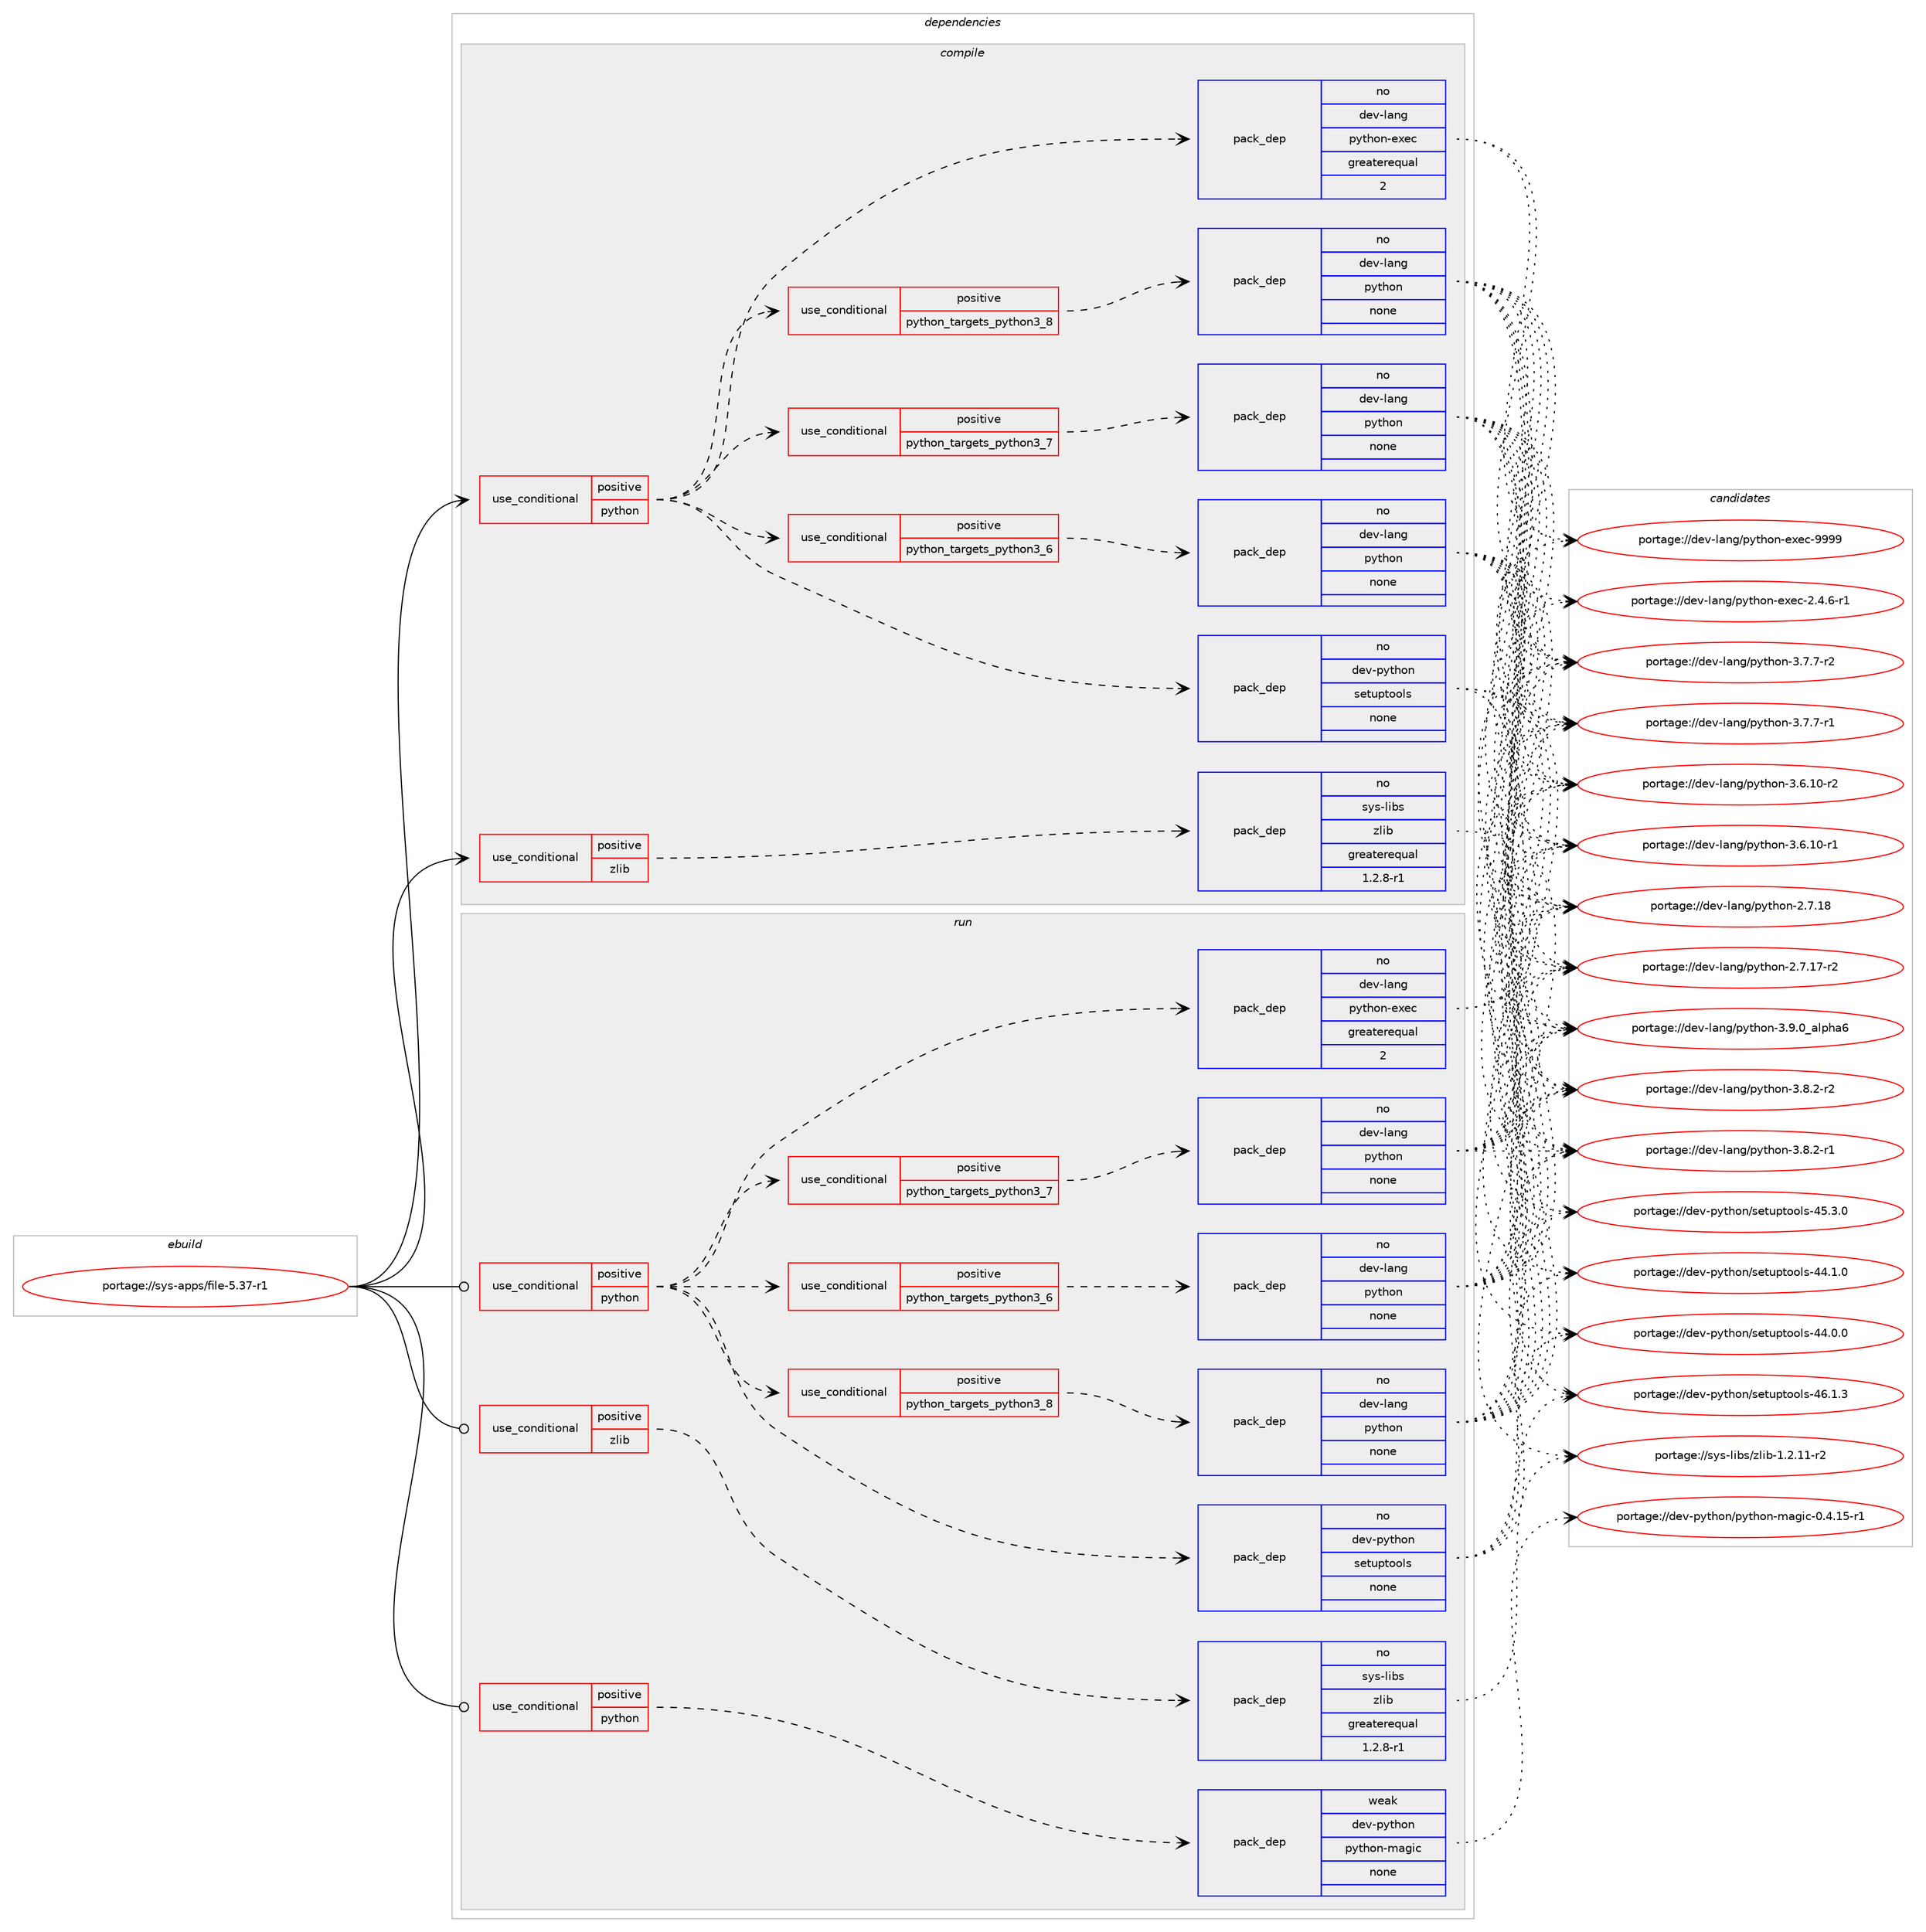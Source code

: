digraph prolog {

# *************
# Graph options
# *************

newrank=true;
concentrate=true;
compound=true;
graph [rankdir=LR,fontname=Helvetica,fontsize=10,ranksep=1.5];#, ranksep=2.5, nodesep=0.2];
edge  [arrowhead=vee];
node  [fontname=Helvetica,fontsize=10];

# **********
# The ebuild
# **********

subgraph cluster_leftcol {
color=gray;
rank=same;
label=<<i>ebuild</i>>;
id [label="portage://sys-apps/file-5.37-r1", color=red, width=4, href="../sys-apps/file-5.37-r1.svg"];
}

# ****************
# The dependencies
# ****************

subgraph cluster_midcol {
color=gray;
label=<<i>dependencies</i>>;
subgraph cluster_compile {
fillcolor="#eeeeee";
style=filled;
label=<<i>compile</i>>;
subgraph cond1429 {
dependency6524 [label=<<TABLE BORDER="0" CELLBORDER="1" CELLSPACING="0" CELLPADDING="4"><TR><TD ROWSPAN="3" CELLPADDING="10">use_conditional</TD></TR><TR><TD>positive</TD></TR><TR><TD>python</TD></TR></TABLE>>, shape=none, color=red];
subgraph cond1430 {
dependency6525 [label=<<TABLE BORDER="0" CELLBORDER="1" CELLSPACING="0" CELLPADDING="4"><TR><TD ROWSPAN="3" CELLPADDING="10">use_conditional</TD></TR><TR><TD>positive</TD></TR><TR><TD>python_targets_python3_6</TD></TR></TABLE>>, shape=none, color=red];
subgraph pack4983 {
dependency6526 [label=<<TABLE BORDER="0" CELLBORDER="1" CELLSPACING="0" CELLPADDING="4" WIDTH="220"><TR><TD ROWSPAN="6" CELLPADDING="30">pack_dep</TD></TR><TR><TD WIDTH="110">no</TD></TR><TR><TD>dev-lang</TD></TR><TR><TD>python</TD></TR><TR><TD>none</TD></TR><TR><TD></TD></TR></TABLE>>, shape=none, color=blue];
}
dependency6525:e -> dependency6526:w [weight=20,style="dashed",arrowhead="vee"];
}
dependency6524:e -> dependency6525:w [weight=20,style="dashed",arrowhead="vee"];
subgraph cond1431 {
dependency6527 [label=<<TABLE BORDER="0" CELLBORDER="1" CELLSPACING="0" CELLPADDING="4"><TR><TD ROWSPAN="3" CELLPADDING="10">use_conditional</TD></TR><TR><TD>positive</TD></TR><TR><TD>python_targets_python3_7</TD></TR></TABLE>>, shape=none, color=red];
subgraph pack4984 {
dependency6528 [label=<<TABLE BORDER="0" CELLBORDER="1" CELLSPACING="0" CELLPADDING="4" WIDTH="220"><TR><TD ROWSPAN="6" CELLPADDING="30">pack_dep</TD></TR><TR><TD WIDTH="110">no</TD></TR><TR><TD>dev-lang</TD></TR><TR><TD>python</TD></TR><TR><TD>none</TD></TR><TR><TD></TD></TR></TABLE>>, shape=none, color=blue];
}
dependency6527:e -> dependency6528:w [weight=20,style="dashed",arrowhead="vee"];
}
dependency6524:e -> dependency6527:w [weight=20,style="dashed",arrowhead="vee"];
subgraph cond1432 {
dependency6529 [label=<<TABLE BORDER="0" CELLBORDER="1" CELLSPACING="0" CELLPADDING="4"><TR><TD ROWSPAN="3" CELLPADDING="10">use_conditional</TD></TR><TR><TD>positive</TD></TR><TR><TD>python_targets_python3_8</TD></TR></TABLE>>, shape=none, color=red];
subgraph pack4985 {
dependency6530 [label=<<TABLE BORDER="0" CELLBORDER="1" CELLSPACING="0" CELLPADDING="4" WIDTH="220"><TR><TD ROWSPAN="6" CELLPADDING="30">pack_dep</TD></TR><TR><TD WIDTH="110">no</TD></TR><TR><TD>dev-lang</TD></TR><TR><TD>python</TD></TR><TR><TD>none</TD></TR><TR><TD></TD></TR></TABLE>>, shape=none, color=blue];
}
dependency6529:e -> dependency6530:w [weight=20,style="dashed",arrowhead="vee"];
}
dependency6524:e -> dependency6529:w [weight=20,style="dashed",arrowhead="vee"];
subgraph pack4986 {
dependency6531 [label=<<TABLE BORDER="0" CELLBORDER="1" CELLSPACING="0" CELLPADDING="4" WIDTH="220"><TR><TD ROWSPAN="6" CELLPADDING="30">pack_dep</TD></TR><TR><TD WIDTH="110">no</TD></TR><TR><TD>dev-lang</TD></TR><TR><TD>python-exec</TD></TR><TR><TD>greaterequal</TD></TR><TR><TD>2</TD></TR></TABLE>>, shape=none, color=blue];
}
dependency6524:e -> dependency6531:w [weight=20,style="dashed",arrowhead="vee"];
subgraph pack4987 {
dependency6532 [label=<<TABLE BORDER="0" CELLBORDER="1" CELLSPACING="0" CELLPADDING="4" WIDTH="220"><TR><TD ROWSPAN="6" CELLPADDING="30">pack_dep</TD></TR><TR><TD WIDTH="110">no</TD></TR><TR><TD>dev-python</TD></TR><TR><TD>setuptools</TD></TR><TR><TD>none</TD></TR><TR><TD></TD></TR></TABLE>>, shape=none, color=blue];
}
dependency6524:e -> dependency6532:w [weight=20,style="dashed",arrowhead="vee"];
}
id:e -> dependency6524:w [weight=20,style="solid",arrowhead="vee"];
subgraph cond1433 {
dependency6533 [label=<<TABLE BORDER="0" CELLBORDER="1" CELLSPACING="0" CELLPADDING="4"><TR><TD ROWSPAN="3" CELLPADDING="10">use_conditional</TD></TR><TR><TD>positive</TD></TR><TR><TD>zlib</TD></TR></TABLE>>, shape=none, color=red];
subgraph pack4988 {
dependency6534 [label=<<TABLE BORDER="0" CELLBORDER="1" CELLSPACING="0" CELLPADDING="4" WIDTH="220"><TR><TD ROWSPAN="6" CELLPADDING="30">pack_dep</TD></TR><TR><TD WIDTH="110">no</TD></TR><TR><TD>sys-libs</TD></TR><TR><TD>zlib</TD></TR><TR><TD>greaterequal</TD></TR><TR><TD>1.2.8-r1</TD></TR></TABLE>>, shape=none, color=blue];
}
dependency6533:e -> dependency6534:w [weight=20,style="dashed",arrowhead="vee"];
}
id:e -> dependency6533:w [weight=20,style="solid",arrowhead="vee"];
}
subgraph cluster_compileandrun {
fillcolor="#eeeeee";
style=filled;
label=<<i>compile and run</i>>;
}
subgraph cluster_run {
fillcolor="#eeeeee";
style=filled;
label=<<i>run</i>>;
subgraph cond1434 {
dependency6535 [label=<<TABLE BORDER="0" CELLBORDER="1" CELLSPACING="0" CELLPADDING="4"><TR><TD ROWSPAN="3" CELLPADDING="10">use_conditional</TD></TR><TR><TD>positive</TD></TR><TR><TD>python</TD></TR></TABLE>>, shape=none, color=red];
subgraph cond1435 {
dependency6536 [label=<<TABLE BORDER="0" CELLBORDER="1" CELLSPACING="0" CELLPADDING="4"><TR><TD ROWSPAN="3" CELLPADDING="10">use_conditional</TD></TR><TR><TD>positive</TD></TR><TR><TD>python_targets_python3_6</TD></TR></TABLE>>, shape=none, color=red];
subgraph pack4989 {
dependency6537 [label=<<TABLE BORDER="0" CELLBORDER="1" CELLSPACING="0" CELLPADDING="4" WIDTH="220"><TR><TD ROWSPAN="6" CELLPADDING="30">pack_dep</TD></TR><TR><TD WIDTH="110">no</TD></TR><TR><TD>dev-lang</TD></TR><TR><TD>python</TD></TR><TR><TD>none</TD></TR><TR><TD></TD></TR></TABLE>>, shape=none, color=blue];
}
dependency6536:e -> dependency6537:w [weight=20,style="dashed",arrowhead="vee"];
}
dependency6535:e -> dependency6536:w [weight=20,style="dashed",arrowhead="vee"];
subgraph cond1436 {
dependency6538 [label=<<TABLE BORDER="0" CELLBORDER="1" CELLSPACING="0" CELLPADDING="4"><TR><TD ROWSPAN="3" CELLPADDING="10">use_conditional</TD></TR><TR><TD>positive</TD></TR><TR><TD>python_targets_python3_7</TD></TR></TABLE>>, shape=none, color=red];
subgraph pack4990 {
dependency6539 [label=<<TABLE BORDER="0" CELLBORDER="1" CELLSPACING="0" CELLPADDING="4" WIDTH="220"><TR><TD ROWSPAN="6" CELLPADDING="30">pack_dep</TD></TR><TR><TD WIDTH="110">no</TD></TR><TR><TD>dev-lang</TD></TR><TR><TD>python</TD></TR><TR><TD>none</TD></TR><TR><TD></TD></TR></TABLE>>, shape=none, color=blue];
}
dependency6538:e -> dependency6539:w [weight=20,style="dashed",arrowhead="vee"];
}
dependency6535:e -> dependency6538:w [weight=20,style="dashed",arrowhead="vee"];
subgraph cond1437 {
dependency6540 [label=<<TABLE BORDER="0" CELLBORDER="1" CELLSPACING="0" CELLPADDING="4"><TR><TD ROWSPAN="3" CELLPADDING="10">use_conditional</TD></TR><TR><TD>positive</TD></TR><TR><TD>python_targets_python3_8</TD></TR></TABLE>>, shape=none, color=red];
subgraph pack4991 {
dependency6541 [label=<<TABLE BORDER="0" CELLBORDER="1" CELLSPACING="0" CELLPADDING="4" WIDTH="220"><TR><TD ROWSPAN="6" CELLPADDING="30">pack_dep</TD></TR><TR><TD WIDTH="110">no</TD></TR><TR><TD>dev-lang</TD></TR><TR><TD>python</TD></TR><TR><TD>none</TD></TR><TR><TD></TD></TR></TABLE>>, shape=none, color=blue];
}
dependency6540:e -> dependency6541:w [weight=20,style="dashed",arrowhead="vee"];
}
dependency6535:e -> dependency6540:w [weight=20,style="dashed",arrowhead="vee"];
subgraph pack4992 {
dependency6542 [label=<<TABLE BORDER="0" CELLBORDER="1" CELLSPACING="0" CELLPADDING="4" WIDTH="220"><TR><TD ROWSPAN="6" CELLPADDING="30">pack_dep</TD></TR><TR><TD WIDTH="110">no</TD></TR><TR><TD>dev-lang</TD></TR><TR><TD>python-exec</TD></TR><TR><TD>greaterequal</TD></TR><TR><TD>2</TD></TR></TABLE>>, shape=none, color=blue];
}
dependency6535:e -> dependency6542:w [weight=20,style="dashed",arrowhead="vee"];
subgraph pack4993 {
dependency6543 [label=<<TABLE BORDER="0" CELLBORDER="1" CELLSPACING="0" CELLPADDING="4" WIDTH="220"><TR><TD ROWSPAN="6" CELLPADDING="30">pack_dep</TD></TR><TR><TD WIDTH="110">no</TD></TR><TR><TD>dev-python</TD></TR><TR><TD>setuptools</TD></TR><TR><TD>none</TD></TR><TR><TD></TD></TR></TABLE>>, shape=none, color=blue];
}
dependency6535:e -> dependency6543:w [weight=20,style="dashed",arrowhead="vee"];
}
id:e -> dependency6535:w [weight=20,style="solid",arrowhead="odot"];
subgraph cond1438 {
dependency6544 [label=<<TABLE BORDER="0" CELLBORDER="1" CELLSPACING="0" CELLPADDING="4"><TR><TD ROWSPAN="3" CELLPADDING="10">use_conditional</TD></TR><TR><TD>positive</TD></TR><TR><TD>python</TD></TR></TABLE>>, shape=none, color=red];
subgraph pack4994 {
dependency6545 [label=<<TABLE BORDER="0" CELLBORDER="1" CELLSPACING="0" CELLPADDING="4" WIDTH="220"><TR><TD ROWSPAN="6" CELLPADDING="30">pack_dep</TD></TR><TR><TD WIDTH="110">weak</TD></TR><TR><TD>dev-python</TD></TR><TR><TD>python-magic</TD></TR><TR><TD>none</TD></TR><TR><TD></TD></TR></TABLE>>, shape=none, color=blue];
}
dependency6544:e -> dependency6545:w [weight=20,style="dashed",arrowhead="vee"];
}
id:e -> dependency6544:w [weight=20,style="solid",arrowhead="odot"];
subgraph cond1439 {
dependency6546 [label=<<TABLE BORDER="0" CELLBORDER="1" CELLSPACING="0" CELLPADDING="4"><TR><TD ROWSPAN="3" CELLPADDING="10">use_conditional</TD></TR><TR><TD>positive</TD></TR><TR><TD>zlib</TD></TR></TABLE>>, shape=none, color=red];
subgraph pack4995 {
dependency6547 [label=<<TABLE BORDER="0" CELLBORDER="1" CELLSPACING="0" CELLPADDING="4" WIDTH="220"><TR><TD ROWSPAN="6" CELLPADDING="30">pack_dep</TD></TR><TR><TD WIDTH="110">no</TD></TR><TR><TD>sys-libs</TD></TR><TR><TD>zlib</TD></TR><TR><TD>greaterequal</TD></TR><TR><TD>1.2.8-r1</TD></TR></TABLE>>, shape=none, color=blue];
}
dependency6546:e -> dependency6547:w [weight=20,style="dashed",arrowhead="vee"];
}
id:e -> dependency6546:w [weight=20,style="solid",arrowhead="odot"];
}
}

# **************
# The candidates
# **************

subgraph cluster_choices {
rank=same;
color=gray;
label=<<i>candidates</i>>;

subgraph choice4983 {
color=black;
nodesep=1;
choice10010111845108971101034711212111610411111045514657464895971081121049754 [label="portage://dev-lang/python-3.9.0_alpha6", color=red, width=4,href="../dev-lang/python-3.9.0_alpha6.svg"];
choice1001011184510897110103471121211161041111104551465646504511450 [label="portage://dev-lang/python-3.8.2-r2", color=red, width=4,href="../dev-lang/python-3.8.2-r2.svg"];
choice1001011184510897110103471121211161041111104551465646504511449 [label="portage://dev-lang/python-3.8.2-r1", color=red, width=4,href="../dev-lang/python-3.8.2-r1.svg"];
choice1001011184510897110103471121211161041111104551465546554511450 [label="portage://dev-lang/python-3.7.7-r2", color=red, width=4,href="../dev-lang/python-3.7.7-r2.svg"];
choice1001011184510897110103471121211161041111104551465546554511449 [label="portage://dev-lang/python-3.7.7-r1", color=red, width=4,href="../dev-lang/python-3.7.7-r1.svg"];
choice100101118451089711010347112121116104111110455146544649484511450 [label="portage://dev-lang/python-3.6.10-r2", color=red, width=4,href="../dev-lang/python-3.6.10-r2.svg"];
choice100101118451089711010347112121116104111110455146544649484511449 [label="portage://dev-lang/python-3.6.10-r1", color=red, width=4,href="../dev-lang/python-3.6.10-r1.svg"];
choice10010111845108971101034711212111610411111045504655464956 [label="portage://dev-lang/python-2.7.18", color=red, width=4,href="../dev-lang/python-2.7.18.svg"];
choice100101118451089711010347112121116104111110455046554649554511450 [label="portage://dev-lang/python-2.7.17-r2", color=red, width=4,href="../dev-lang/python-2.7.17-r2.svg"];
dependency6526:e -> choice10010111845108971101034711212111610411111045514657464895971081121049754:w [style=dotted,weight="100"];
dependency6526:e -> choice1001011184510897110103471121211161041111104551465646504511450:w [style=dotted,weight="100"];
dependency6526:e -> choice1001011184510897110103471121211161041111104551465646504511449:w [style=dotted,weight="100"];
dependency6526:e -> choice1001011184510897110103471121211161041111104551465546554511450:w [style=dotted,weight="100"];
dependency6526:e -> choice1001011184510897110103471121211161041111104551465546554511449:w [style=dotted,weight="100"];
dependency6526:e -> choice100101118451089711010347112121116104111110455146544649484511450:w [style=dotted,weight="100"];
dependency6526:e -> choice100101118451089711010347112121116104111110455146544649484511449:w [style=dotted,weight="100"];
dependency6526:e -> choice10010111845108971101034711212111610411111045504655464956:w [style=dotted,weight="100"];
dependency6526:e -> choice100101118451089711010347112121116104111110455046554649554511450:w [style=dotted,weight="100"];
}
subgraph choice4984 {
color=black;
nodesep=1;
choice10010111845108971101034711212111610411111045514657464895971081121049754 [label="portage://dev-lang/python-3.9.0_alpha6", color=red, width=4,href="../dev-lang/python-3.9.0_alpha6.svg"];
choice1001011184510897110103471121211161041111104551465646504511450 [label="portage://dev-lang/python-3.8.2-r2", color=red, width=4,href="../dev-lang/python-3.8.2-r2.svg"];
choice1001011184510897110103471121211161041111104551465646504511449 [label="portage://dev-lang/python-3.8.2-r1", color=red, width=4,href="../dev-lang/python-3.8.2-r1.svg"];
choice1001011184510897110103471121211161041111104551465546554511450 [label="portage://dev-lang/python-3.7.7-r2", color=red, width=4,href="../dev-lang/python-3.7.7-r2.svg"];
choice1001011184510897110103471121211161041111104551465546554511449 [label="portage://dev-lang/python-3.7.7-r1", color=red, width=4,href="../dev-lang/python-3.7.7-r1.svg"];
choice100101118451089711010347112121116104111110455146544649484511450 [label="portage://dev-lang/python-3.6.10-r2", color=red, width=4,href="../dev-lang/python-3.6.10-r2.svg"];
choice100101118451089711010347112121116104111110455146544649484511449 [label="portage://dev-lang/python-3.6.10-r1", color=red, width=4,href="../dev-lang/python-3.6.10-r1.svg"];
choice10010111845108971101034711212111610411111045504655464956 [label="portage://dev-lang/python-2.7.18", color=red, width=4,href="../dev-lang/python-2.7.18.svg"];
choice100101118451089711010347112121116104111110455046554649554511450 [label="portage://dev-lang/python-2.7.17-r2", color=red, width=4,href="../dev-lang/python-2.7.17-r2.svg"];
dependency6528:e -> choice10010111845108971101034711212111610411111045514657464895971081121049754:w [style=dotted,weight="100"];
dependency6528:e -> choice1001011184510897110103471121211161041111104551465646504511450:w [style=dotted,weight="100"];
dependency6528:e -> choice1001011184510897110103471121211161041111104551465646504511449:w [style=dotted,weight="100"];
dependency6528:e -> choice1001011184510897110103471121211161041111104551465546554511450:w [style=dotted,weight="100"];
dependency6528:e -> choice1001011184510897110103471121211161041111104551465546554511449:w [style=dotted,weight="100"];
dependency6528:e -> choice100101118451089711010347112121116104111110455146544649484511450:w [style=dotted,weight="100"];
dependency6528:e -> choice100101118451089711010347112121116104111110455146544649484511449:w [style=dotted,weight="100"];
dependency6528:e -> choice10010111845108971101034711212111610411111045504655464956:w [style=dotted,weight="100"];
dependency6528:e -> choice100101118451089711010347112121116104111110455046554649554511450:w [style=dotted,weight="100"];
}
subgraph choice4985 {
color=black;
nodesep=1;
choice10010111845108971101034711212111610411111045514657464895971081121049754 [label="portage://dev-lang/python-3.9.0_alpha6", color=red, width=4,href="../dev-lang/python-3.9.0_alpha6.svg"];
choice1001011184510897110103471121211161041111104551465646504511450 [label="portage://dev-lang/python-3.8.2-r2", color=red, width=4,href="../dev-lang/python-3.8.2-r2.svg"];
choice1001011184510897110103471121211161041111104551465646504511449 [label="portage://dev-lang/python-3.8.2-r1", color=red, width=4,href="../dev-lang/python-3.8.2-r1.svg"];
choice1001011184510897110103471121211161041111104551465546554511450 [label="portage://dev-lang/python-3.7.7-r2", color=red, width=4,href="../dev-lang/python-3.7.7-r2.svg"];
choice1001011184510897110103471121211161041111104551465546554511449 [label="portage://dev-lang/python-3.7.7-r1", color=red, width=4,href="../dev-lang/python-3.7.7-r1.svg"];
choice100101118451089711010347112121116104111110455146544649484511450 [label="portage://dev-lang/python-3.6.10-r2", color=red, width=4,href="../dev-lang/python-3.6.10-r2.svg"];
choice100101118451089711010347112121116104111110455146544649484511449 [label="portage://dev-lang/python-3.6.10-r1", color=red, width=4,href="../dev-lang/python-3.6.10-r1.svg"];
choice10010111845108971101034711212111610411111045504655464956 [label="portage://dev-lang/python-2.7.18", color=red, width=4,href="../dev-lang/python-2.7.18.svg"];
choice100101118451089711010347112121116104111110455046554649554511450 [label="portage://dev-lang/python-2.7.17-r2", color=red, width=4,href="../dev-lang/python-2.7.17-r2.svg"];
dependency6530:e -> choice10010111845108971101034711212111610411111045514657464895971081121049754:w [style=dotted,weight="100"];
dependency6530:e -> choice1001011184510897110103471121211161041111104551465646504511450:w [style=dotted,weight="100"];
dependency6530:e -> choice1001011184510897110103471121211161041111104551465646504511449:w [style=dotted,weight="100"];
dependency6530:e -> choice1001011184510897110103471121211161041111104551465546554511450:w [style=dotted,weight="100"];
dependency6530:e -> choice1001011184510897110103471121211161041111104551465546554511449:w [style=dotted,weight="100"];
dependency6530:e -> choice100101118451089711010347112121116104111110455146544649484511450:w [style=dotted,weight="100"];
dependency6530:e -> choice100101118451089711010347112121116104111110455146544649484511449:w [style=dotted,weight="100"];
dependency6530:e -> choice10010111845108971101034711212111610411111045504655464956:w [style=dotted,weight="100"];
dependency6530:e -> choice100101118451089711010347112121116104111110455046554649554511450:w [style=dotted,weight="100"];
}
subgraph choice4986 {
color=black;
nodesep=1;
choice10010111845108971101034711212111610411111045101120101994557575757 [label="portage://dev-lang/python-exec-9999", color=red, width=4,href="../dev-lang/python-exec-9999.svg"];
choice10010111845108971101034711212111610411111045101120101994550465246544511449 [label="portage://dev-lang/python-exec-2.4.6-r1", color=red, width=4,href="../dev-lang/python-exec-2.4.6-r1.svg"];
dependency6531:e -> choice10010111845108971101034711212111610411111045101120101994557575757:w [style=dotted,weight="100"];
dependency6531:e -> choice10010111845108971101034711212111610411111045101120101994550465246544511449:w [style=dotted,weight="100"];
}
subgraph choice4987 {
color=black;
nodesep=1;
choice100101118451121211161041111104711510111611711211611111110811545525446494651 [label="portage://dev-python/setuptools-46.1.3", color=red, width=4,href="../dev-python/setuptools-46.1.3.svg"];
choice100101118451121211161041111104711510111611711211611111110811545525346514648 [label="portage://dev-python/setuptools-45.3.0", color=red, width=4,href="../dev-python/setuptools-45.3.0.svg"];
choice100101118451121211161041111104711510111611711211611111110811545525246494648 [label="portage://dev-python/setuptools-44.1.0", color=red, width=4,href="../dev-python/setuptools-44.1.0.svg"];
choice100101118451121211161041111104711510111611711211611111110811545525246484648 [label="portage://dev-python/setuptools-44.0.0", color=red, width=4,href="../dev-python/setuptools-44.0.0.svg"];
dependency6532:e -> choice100101118451121211161041111104711510111611711211611111110811545525446494651:w [style=dotted,weight="100"];
dependency6532:e -> choice100101118451121211161041111104711510111611711211611111110811545525346514648:w [style=dotted,weight="100"];
dependency6532:e -> choice100101118451121211161041111104711510111611711211611111110811545525246494648:w [style=dotted,weight="100"];
dependency6532:e -> choice100101118451121211161041111104711510111611711211611111110811545525246484648:w [style=dotted,weight="100"];
}
subgraph choice4988 {
color=black;
nodesep=1;
choice11512111545108105981154712210810598454946504649494511450 [label="portage://sys-libs/zlib-1.2.11-r2", color=red, width=4,href="../sys-libs/zlib-1.2.11-r2.svg"];
dependency6534:e -> choice11512111545108105981154712210810598454946504649494511450:w [style=dotted,weight="100"];
}
subgraph choice4989 {
color=black;
nodesep=1;
choice10010111845108971101034711212111610411111045514657464895971081121049754 [label="portage://dev-lang/python-3.9.0_alpha6", color=red, width=4,href="../dev-lang/python-3.9.0_alpha6.svg"];
choice1001011184510897110103471121211161041111104551465646504511450 [label="portage://dev-lang/python-3.8.2-r2", color=red, width=4,href="../dev-lang/python-3.8.2-r2.svg"];
choice1001011184510897110103471121211161041111104551465646504511449 [label="portage://dev-lang/python-3.8.2-r1", color=red, width=4,href="../dev-lang/python-3.8.2-r1.svg"];
choice1001011184510897110103471121211161041111104551465546554511450 [label="portage://dev-lang/python-3.7.7-r2", color=red, width=4,href="../dev-lang/python-3.7.7-r2.svg"];
choice1001011184510897110103471121211161041111104551465546554511449 [label="portage://dev-lang/python-3.7.7-r1", color=red, width=4,href="../dev-lang/python-3.7.7-r1.svg"];
choice100101118451089711010347112121116104111110455146544649484511450 [label="portage://dev-lang/python-3.6.10-r2", color=red, width=4,href="../dev-lang/python-3.6.10-r2.svg"];
choice100101118451089711010347112121116104111110455146544649484511449 [label="portage://dev-lang/python-3.6.10-r1", color=red, width=4,href="../dev-lang/python-3.6.10-r1.svg"];
choice10010111845108971101034711212111610411111045504655464956 [label="portage://dev-lang/python-2.7.18", color=red, width=4,href="../dev-lang/python-2.7.18.svg"];
choice100101118451089711010347112121116104111110455046554649554511450 [label="portage://dev-lang/python-2.7.17-r2", color=red, width=4,href="../dev-lang/python-2.7.17-r2.svg"];
dependency6537:e -> choice10010111845108971101034711212111610411111045514657464895971081121049754:w [style=dotted,weight="100"];
dependency6537:e -> choice1001011184510897110103471121211161041111104551465646504511450:w [style=dotted,weight="100"];
dependency6537:e -> choice1001011184510897110103471121211161041111104551465646504511449:w [style=dotted,weight="100"];
dependency6537:e -> choice1001011184510897110103471121211161041111104551465546554511450:w [style=dotted,weight="100"];
dependency6537:e -> choice1001011184510897110103471121211161041111104551465546554511449:w [style=dotted,weight="100"];
dependency6537:e -> choice100101118451089711010347112121116104111110455146544649484511450:w [style=dotted,weight="100"];
dependency6537:e -> choice100101118451089711010347112121116104111110455146544649484511449:w [style=dotted,weight="100"];
dependency6537:e -> choice10010111845108971101034711212111610411111045504655464956:w [style=dotted,weight="100"];
dependency6537:e -> choice100101118451089711010347112121116104111110455046554649554511450:w [style=dotted,weight="100"];
}
subgraph choice4990 {
color=black;
nodesep=1;
choice10010111845108971101034711212111610411111045514657464895971081121049754 [label="portage://dev-lang/python-3.9.0_alpha6", color=red, width=4,href="../dev-lang/python-3.9.0_alpha6.svg"];
choice1001011184510897110103471121211161041111104551465646504511450 [label="portage://dev-lang/python-3.8.2-r2", color=red, width=4,href="../dev-lang/python-3.8.2-r2.svg"];
choice1001011184510897110103471121211161041111104551465646504511449 [label="portage://dev-lang/python-3.8.2-r1", color=red, width=4,href="../dev-lang/python-3.8.2-r1.svg"];
choice1001011184510897110103471121211161041111104551465546554511450 [label="portage://dev-lang/python-3.7.7-r2", color=red, width=4,href="../dev-lang/python-3.7.7-r2.svg"];
choice1001011184510897110103471121211161041111104551465546554511449 [label="portage://dev-lang/python-3.7.7-r1", color=red, width=4,href="../dev-lang/python-3.7.7-r1.svg"];
choice100101118451089711010347112121116104111110455146544649484511450 [label="portage://dev-lang/python-3.6.10-r2", color=red, width=4,href="../dev-lang/python-3.6.10-r2.svg"];
choice100101118451089711010347112121116104111110455146544649484511449 [label="portage://dev-lang/python-3.6.10-r1", color=red, width=4,href="../dev-lang/python-3.6.10-r1.svg"];
choice10010111845108971101034711212111610411111045504655464956 [label="portage://dev-lang/python-2.7.18", color=red, width=4,href="../dev-lang/python-2.7.18.svg"];
choice100101118451089711010347112121116104111110455046554649554511450 [label="portage://dev-lang/python-2.7.17-r2", color=red, width=4,href="../dev-lang/python-2.7.17-r2.svg"];
dependency6539:e -> choice10010111845108971101034711212111610411111045514657464895971081121049754:w [style=dotted,weight="100"];
dependency6539:e -> choice1001011184510897110103471121211161041111104551465646504511450:w [style=dotted,weight="100"];
dependency6539:e -> choice1001011184510897110103471121211161041111104551465646504511449:w [style=dotted,weight="100"];
dependency6539:e -> choice1001011184510897110103471121211161041111104551465546554511450:w [style=dotted,weight="100"];
dependency6539:e -> choice1001011184510897110103471121211161041111104551465546554511449:w [style=dotted,weight="100"];
dependency6539:e -> choice100101118451089711010347112121116104111110455146544649484511450:w [style=dotted,weight="100"];
dependency6539:e -> choice100101118451089711010347112121116104111110455146544649484511449:w [style=dotted,weight="100"];
dependency6539:e -> choice10010111845108971101034711212111610411111045504655464956:w [style=dotted,weight="100"];
dependency6539:e -> choice100101118451089711010347112121116104111110455046554649554511450:w [style=dotted,weight="100"];
}
subgraph choice4991 {
color=black;
nodesep=1;
choice10010111845108971101034711212111610411111045514657464895971081121049754 [label="portage://dev-lang/python-3.9.0_alpha6", color=red, width=4,href="../dev-lang/python-3.9.0_alpha6.svg"];
choice1001011184510897110103471121211161041111104551465646504511450 [label="portage://dev-lang/python-3.8.2-r2", color=red, width=4,href="../dev-lang/python-3.8.2-r2.svg"];
choice1001011184510897110103471121211161041111104551465646504511449 [label="portage://dev-lang/python-3.8.2-r1", color=red, width=4,href="../dev-lang/python-3.8.2-r1.svg"];
choice1001011184510897110103471121211161041111104551465546554511450 [label="portage://dev-lang/python-3.7.7-r2", color=red, width=4,href="../dev-lang/python-3.7.7-r2.svg"];
choice1001011184510897110103471121211161041111104551465546554511449 [label="portage://dev-lang/python-3.7.7-r1", color=red, width=4,href="../dev-lang/python-3.7.7-r1.svg"];
choice100101118451089711010347112121116104111110455146544649484511450 [label="portage://dev-lang/python-3.6.10-r2", color=red, width=4,href="../dev-lang/python-3.6.10-r2.svg"];
choice100101118451089711010347112121116104111110455146544649484511449 [label="portage://dev-lang/python-3.6.10-r1", color=red, width=4,href="../dev-lang/python-3.6.10-r1.svg"];
choice10010111845108971101034711212111610411111045504655464956 [label="portage://dev-lang/python-2.7.18", color=red, width=4,href="../dev-lang/python-2.7.18.svg"];
choice100101118451089711010347112121116104111110455046554649554511450 [label="portage://dev-lang/python-2.7.17-r2", color=red, width=4,href="../dev-lang/python-2.7.17-r2.svg"];
dependency6541:e -> choice10010111845108971101034711212111610411111045514657464895971081121049754:w [style=dotted,weight="100"];
dependency6541:e -> choice1001011184510897110103471121211161041111104551465646504511450:w [style=dotted,weight="100"];
dependency6541:e -> choice1001011184510897110103471121211161041111104551465646504511449:w [style=dotted,weight="100"];
dependency6541:e -> choice1001011184510897110103471121211161041111104551465546554511450:w [style=dotted,weight="100"];
dependency6541:e -> choice1001011184510897110103471121211161041111104551465546554511449:w [style=dotted,weight="100"];
dependency6541:e -> choice100101118451089711010347112121116104111110455146544649484511450:w [style=dotted,weight="100"];
dependency6541:e -> choice100101118451089711010347112121116104111110455146544649484511449:w [style=dotted,weight="100"];
dependency6541:e -> choice10010111845108971101034711212111610411111045504655464956:w [style=dotted,weight="100"];
dependency6541:e -> choice100101118451089711010347112121116104111110455046554649554511450:w [style=dotted,weight="100"];
}
subgraph choice4992 {
color=black;
nodesep=1;
choice10010111845108971101034711212111610411111045101120101994557575757 [label="portage://dev-lang/python-exec-9999", color=red, width=4,href="../dev-lang/python-exec-9999.svg"];
choice10010111845108971101034711212111610411111045101120101994550465246544511449 [label="portage://dev-lang/python-exec-2.4.6-r1", color=red, width=4,href="../dev-lang/python-exec-2.4.6-r1.svg"];
dependency6542:e -> choice10010111845108971101034711212111610411111045101120101994557575757:w [style=dotted,weight="100"];
dependency6542:e -> choice10010111845108971101034711212111610411111045101120101994550465246544511449:w [style=dotted,weight="100"];
}
subgraph choice4993 {
color=black;
nodesep=1;
choice100101118451121211161041111104711510111611711211611111110811545525446494651 [label="portage://dev-python/setuptools-46.1.3", color=red, width=4,href="../dev-python/setuptools-46.1.3.svg"];
choice100101118451121211161041111104711510111611711211611111110811545525346514648 [label="portage://dev-python/setuptools-45.3.0", color=red, width=4,href="../dev-python/setuptools-45.3.0.svg"];
choice100101118451121211161041111104711510111611711211611111110811545525246494648 [label="portage://dev-python/setuptools-44.1.0", color=red, width=4,href="../dev-python/setuptools-44.1.0.svg"];
choice100101118451121211161041111104711510111611711211611111110811545525246484648 [label="portage://dev-python/setuptools-44.0.0", color=red, width=4,href="../dev-python/setuptools-44.0.0.svg"];
dependency6543:e -> choice100101118451121211161041111104711510111611711211611111110811545525446494651:w [style=dotted,weight="100"];
dependency6543:e -> choice100101118451121211161041111104711510111611711211611111110811545525346514648:w [style=dotted,weight="100"];
dependency6543:e -> choice100101118451121211161041111104711510111611711211611111110811545525246494648:w [style=dotted,weight="100"];
dependency6543:e -> choice100101118451121211161041111104711510111611711211611111110811545525246484648:w [style=dotted,weight="100"];
}
subgraph choice4994 {
color=black;
nodesep=1;
choice1001011184511212111610411111047112121116104111110451099710310599454846524649534511449 [label="portage://dev-python/python-magic-0.4.15-r1", color=red, width=4,href="../dev-python/python-magic-0.4.15-r1.svg"];
dependency6545:e -> choice1001011184511212111610411111047112121116104111110451099710310599454846524649534511449:w [style=dotted,weight="100"];
}
subgraph choice4995 {
color=black;
nodesep=1;
choice11512111545108105981154712210810598454946504649494511450 [label="portage://sys-libs/zlib-1.2.11-r2", color=red, width=4,href="../sys-libs/zlib-1.2.11-r2.svg"];
dependency6547:e -> choice11512111545108105981154712210810598454946504649494511450:w [style=dotted,weight="100"];
}
}

}

